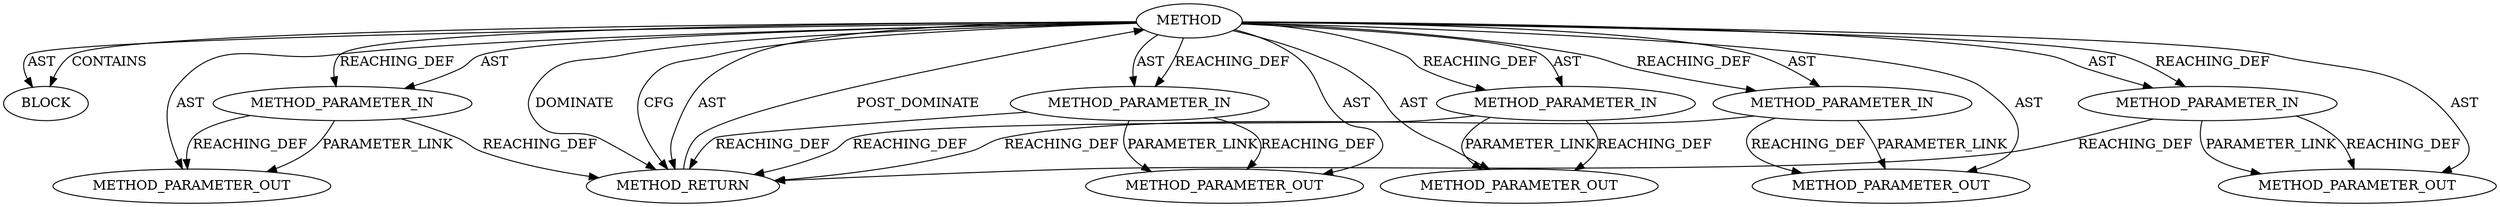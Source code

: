 digraph {
  20908 [label=BLOCK ORDER=1 ARGUMENT_INDEX=1 CODE="<empty>" TYPE_FULL_NAME="ANY"]
  20909 [label=METHOD_RETURN ORDER=2 CODE="RET" TYPE_FULL_NAME="ANY" EVALUATION_STRATEGY="BY_VALUE"]
  20905 [label=METHOD_PARAMETER_IN ORDER=3 CODE="p3" IS_VARIADIC=false TYPE_FULL_NAME="ANY" EVALUATION_STRATEGY="BY_VALUE" INDEX=3 NAME="p3"]
  22369 [label=METHOD_PARAMETER_OUT ORDER=4 CODE="p4" IS_VARIADIC=false TYPE_FULL_NAME="ANY" EVALUATION_STRATEGY="BY_VALUE" INDEX=4 NAME="p4"]
  20907 [label=METHOD_PARAMETER_IN ORDER=5 CODE="p5" IS_VARIADIC=false TYPE_FULL_NAME="ANY" EVALUATION_STRATEGY="BY_VALUE" INDEX=5 NAME="p5"]
  22367 [label=METHOD_PARAMETER_OUT ORDER=2 CODE="p2" IS_VARIADIC=false TYPE_FULL_NAME="ANY" EVALUATION_STRATEGY="BY_VALUE" INDEX=2 NAME="p2"]
  22368 [label=METHOD_PARAMETER_OUT ORDER=3 CODE="p3" IS_VARIADIC=false TYPE_FULL_NAME="ANY" EVALUATION_STRATEGY="BY_VALUE" INDEX=3 NAME="p3"]
  22366 [label=METHOD_PARAMETER_OUT ORDER=1 CODE="p1" IS_VARIADIC=false TYPE_FULL_NAME="ANY" EVALUATION_STRATEGY="BY_VALUE" INDEX=1 NAME="p1"]
  22370 [label=METHOD_PARAMETER_OUT ORDER=5 CODE="p5" IS_VARIADIC=false TYPE_FULL_NAME="ANY" EVALUATION_STRATEGY="BY_VALUE" INDEX=5 NAME="p5"]
  20903 [label=METHOD_PARAMETER_IN ORDER=1 CODE="p1" IS_VARIADIC=false TYPE_FULL_NAME="ANY" EVALUATION_STRATEGY="BY_VALUE" INDEX=1 NAME="p1"]
  20906 [label=METHOD_PARAMETER_IN ORDER=4 CODE="p4" IS_VARIADIC=false TYPE_FULL_NAME="ANY" EVALUATION_STRATEGY="BY_VALUE" INDEX=4 NAME="p4"]
  20904 [label=METHOD_PARAMETER_IN ORDER=2 CODE="p2" IS_VARIADIC=false TYPE_FULL_NAME="ANY" EVALUATION_STRATEGY="BY_VALUE" INDEX=2 NAME="p2"]
  20902 [label=METHOD AST_PARENT_TYPE="NAMESPACE_BLOCK" AST_PARENT_FULL_NAME="<global>" ORDER=0 CODE="<empty>" FULL_NAME="iov_iter_get_pages2" IS_EXTERNAL=true FILENAME="<empty>" SIGNATURE="" NAME="iov_iter_get_pages2"]
  20902 -> 20909 [label=AST ]
  20902 -> 20909 [label=DOMINATE ]
  20904 -> 22367 [label=PARAMETER_LINK ]
  20902 -> 20903 [label=AST ]
  20902 -> 20903 [label=REACHING_DEF VARIABLE=""]
  20902 -> 22368 [label=AST ]
  20902 -> 22370 [label=AST ]
  20907 -> 22370 [label=PARAMETER_LINK ]
  20902 -> 20906 [label=AST ]
  20902 -> 20904 [label=REACHING_DEF VARIABLE=""]
  20902 -> 20906 [label=REACHING_DEF VARIABLE=""]
  20907 -> 22370 [label=REACHING_DEF VARIABLE="p5"]
  20902 -> 20908 [label=CONTAINS ]
  20906 -> 20909 [label=REACHING_DEF VARIABLE="p4"]
  20902 -> 20907 [label=REACHING_DEF VARIABLE=""]
  20905 -> 22368 [label=REACHING_DEF VARIABLE="p3"]
  20906 -> 22369 [label=PARAMETER_LINK ]
  20902 -> 22366 [label=AST ]
  20902 -> 20905 [label=AST ]
  20904 -> 20909 [label=REACHING_DEF VARIABLE="p2"]
  20902 -> 20907 [label=AST ]
  20903 -> 22366 [label=PARAMETER_LINK ]
  20902 -> 20905 [label=REACHING_DEF VARIABLE=""]
  20905 -> 20909 [label=REACHING_DEF VARIABLE="p3"]
  20904 -> 22367 [label=REACHING_DEF VARIABLE="p2"]
  20902 -> 20904 [label=AST ]
  20906 -> 22369 [label=REACHING_DEF VARIABLE="p4"]
  20905 -> 22368 [label=PARAMETER_LINK ]
  20903 -> 20909 [label=REACHING_DEF VARIABLE="p1"]
  20902 -> 22369 [label=AST ]
  20902 -> 20909 [label=CFG ]
  20902 -> 22367 [label=AST ]
  20902 -> 20908 [label=AST ]
  20907 -> 20909 [label=REACHING_DEF VARIABLE="p5"]
  20909 -> 20902 [label=POST_DOMINATE ]
  20903 -> 22366 [label=REACHING_DEF VARIABLE="p1"]
}
